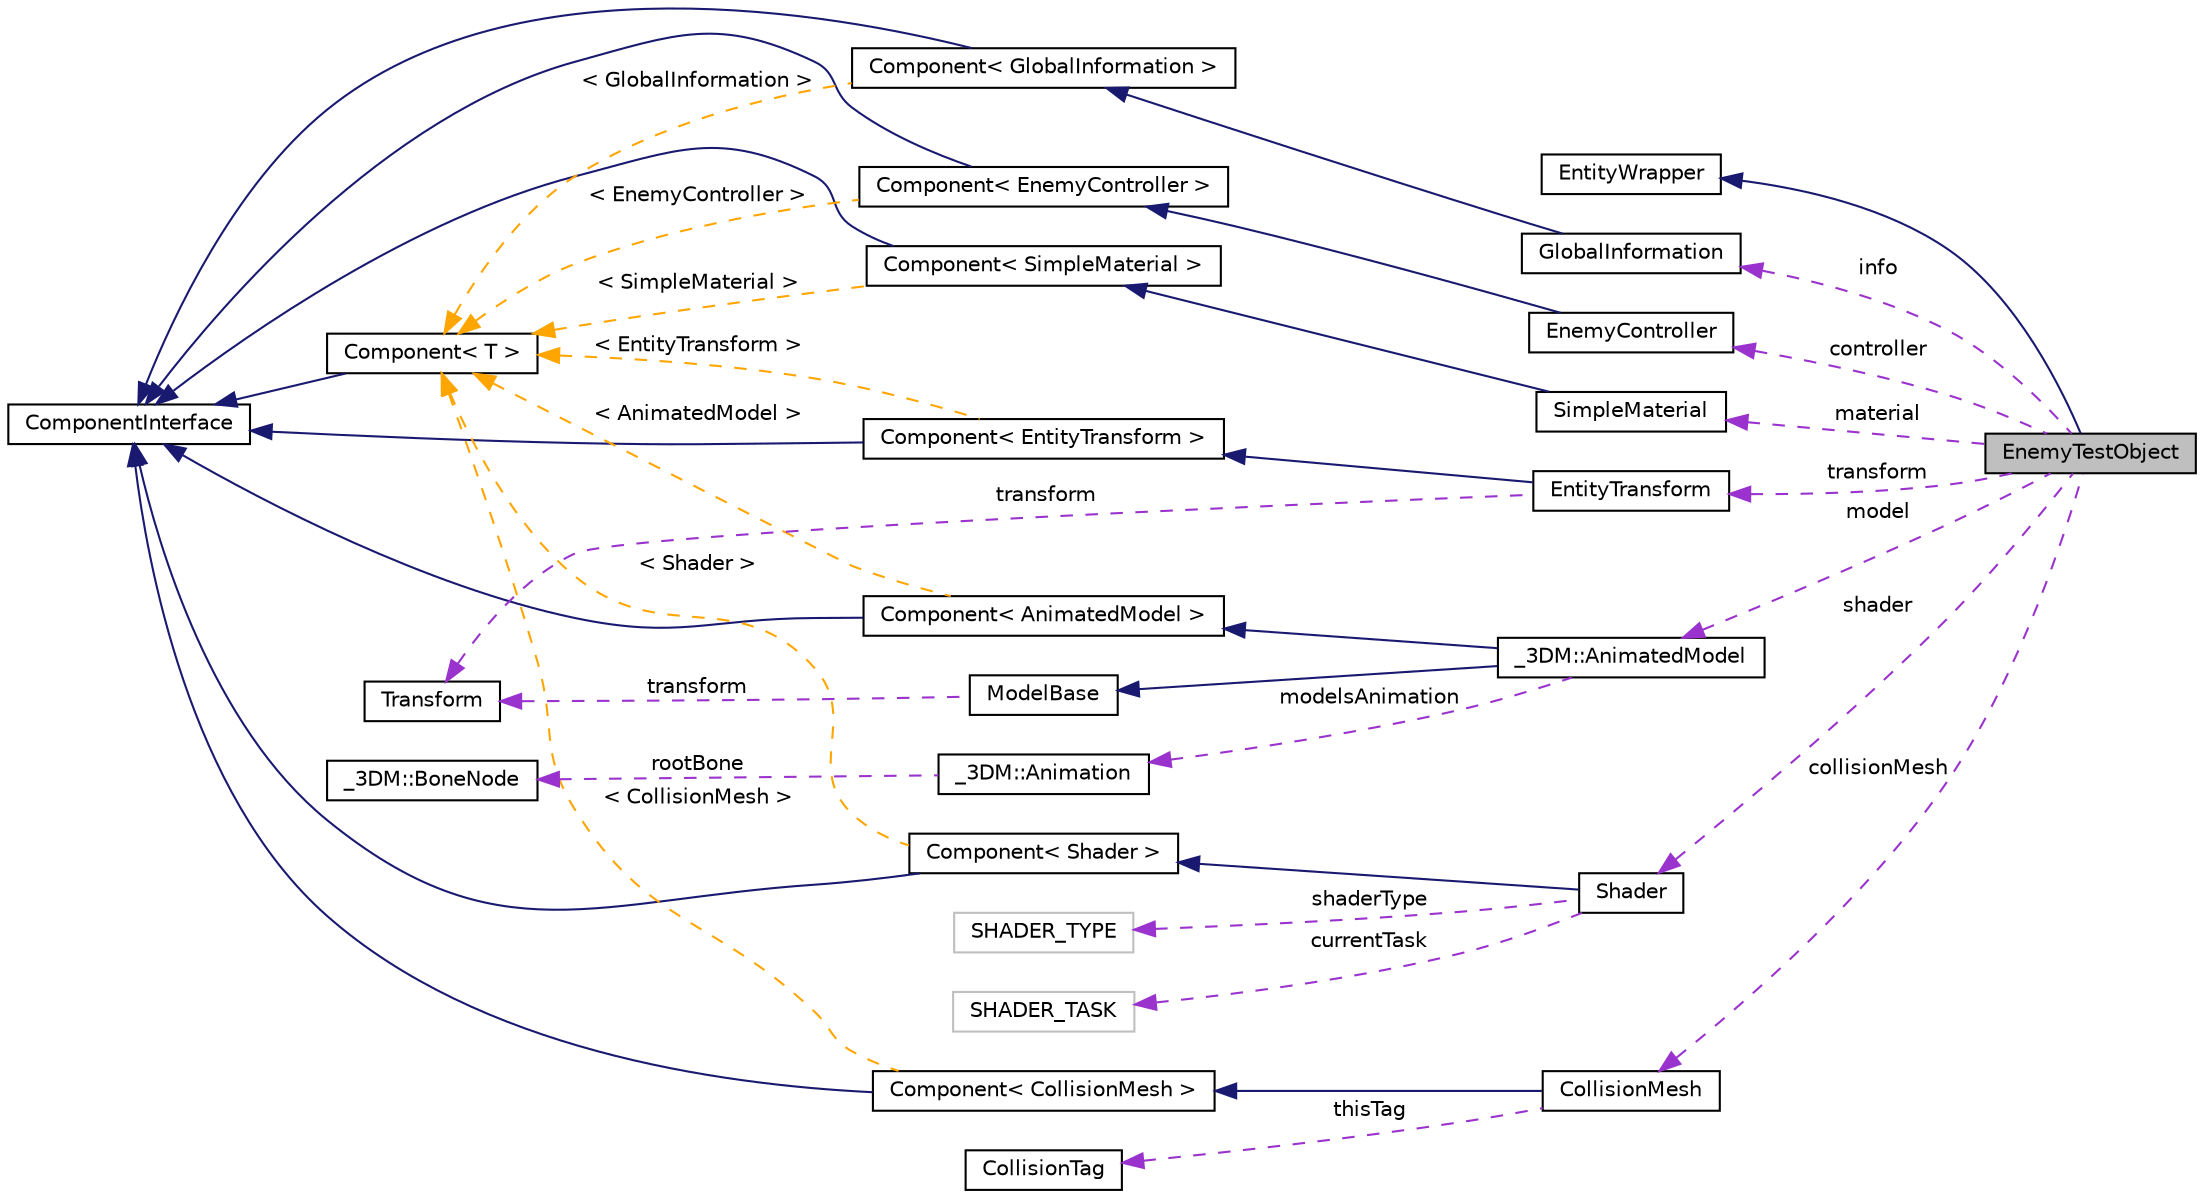 digraph "EnemyTestObject"
{
 // INTERACTIVE_SVG=YES
 // LATEX_PDF_SIZE
  edge [fontname="Helvetica",fontsize="10",labelfontname="Helvetica",labelfontsize="10"];
  node [fontname="Helvetica",fontsize="10",shape=record];
  rankdir="LR";
  Node1 [label="EnemyTestObject",height=0.2,width=0.4,color="black", fillcolor="grey75", style="filled", fontcolor="black",tooltip=" "];
  Node2 -> Node1 [dir="back",color="midnightblue",fontsize="10",style="solid",fontname="Helvetica"];
  Node2 [label="EntityWrapper",height=0.2,width=0.4,color="black", fillcolor="white", style="filled",URL="$d3/d43/class_entity_wrapper.html",tooltip=" "];
  Node3 -> Node1 [dir="back",color="darkorchid3",fontsize="10",style="dashed",label=" info" ,fontname="Helvetica"];
  Node3 [label="GlobalInformation",height=0.2,width=0.4,color="black", fillcolor="white", style="filled",URL="$df/de8/class_global_information.html",tooltip=" "];
  Node4 -> Node3 [dir="back",color="midnightblue",fontsize="10",style="solid",fontname="Helvetica"];
  Node4 [label="Component\< GlobalInformation \>",height=0.2,width=0.4,color="black", fillcolor="white", style="filled",URL="$d2/d00/class_component.html",tooltip=" "];
  Node5 -> Node4 [dir="back",color="midnightblue",fontsize="10",style="solid",fontname="Helvetica"];
  Node5 [label="ComponentInterface",height=0.2,width=0.4,color="black", fillcolor="white", style="filled",URL="$d5/d79/class_component_interface.html",tooltip=" "];
  Node6 -> Node4 [dir="back",color="orange",fontsize="10",style="dashed",label=" \< GlobalInformation \>" ,fontname="Helvetica"];
  Node6 [label="Component\< T \>",height=0.2,width=0.4,color="black", fillcolor="white", style="filled",URL="$d2/d00/class_component.html",tooltip=" "];
  Node5 -> Node6 [dir="back",color="midnightblue",fontsize="10",style="solid",fontname="Helvetica"];
  Node7 -> Node1 [dir="back",color="darkorchid3",fontsize="10",style="dashed",label=" model" ,fontname="Helvetica"];
  Node7 [label="_3DM::AnimatedModel",height=0.2,width=0.4,color="black", fillcolor="white", style="filled",URL="$de/d92/class__3_d_m_1_1_animated_model.html",tooltip=" "];
  Node8 -> Node7 [dir="back",color="midnightblue",fontsize="10",style="solid",fontname="Helvetica"];
  Node8 [label="Component\< AnimatedModel \>",height=0.2,width=0.4,color="black", fillcolor="white", style="filled",URL="$d2/d00/class_component.html",tooltip=" "];
  Node5 -> Node8 [dir="back",color="midnightblue",fontsize="10",style="solid",fontname="Helvetica"];
  Node6 -> Node8 [dir="back",color="orange",fontsize="10",style="dashed",label=" \< AnimatedModel \>" ,fontname="Helvetica"];
  Node9 -> Node7 [dir="back",color="midnightblue",fontsize="10",style="solid",fontname="Helvetica"];
  Node9 [label="ModelBase",height=0.2,width=0.4,color="black", fillcolor="white", style="filled",URL="$d1/d75/class_model_base.html",tooltip=" "];
  Node10 -> Node9 [dir="back",color="darkorchid3",fontsize="10",style="dashed",label=" transform" ,fontname="Helvetica"];
  Node10 [label="Transform",height=0.2,width=0.4,color="black", fillcolor="white", style="filled",URL="$dd/d69/struct_transform.html",tooltip=" "];
  Node11 -> Node7 [dir="back",color="darkorchid3",fontsize="10",style="dashed",label=" modelsAnimation" ,fontname="Helvetica"];
  Node11 [label="_3DM::Animation",height=0.2,width=0.4,color="black", fillcolor="white", style="filled",URL="$de/d98/struct__3_d_m_1_1_animation.html",tooltip=" "];
  Node12 -> Node11 [dir="back",color="darkorchid3",fontsize="10",style="dashed",label=" rootBone" ,fontname="Helvetica"];
  Node12 [label="_3DM::BoneNode",height=0.2,width=0.4,color="black", fillcolor="white", style="filled",URL="$dc/dce/struct__3_d_m_1_1_bone_node.html",tooltip=" "];
  Node13 -> Node1 [dir="back",color="darkorchid3",fontsize="10",style="dashed",label=" shader" ,fontname="Helvetica"];
  Node13 [label="Shader",height=0.2,width=0.4,color="black", fillcolor="white", style="filled",URL="$d1/d51/class_shader.html",tooltip=" "];
  Node14 -> Node13 [dir="back",color="midnightblue",fontsize="10",style="solid",fontname="Helvetica"];
  Node14 [label="Component\< Shader \>",height=0.2,width=0.4,color="black", fillcolor="white", style="filled",URL="$d2/d00/class_component.html",tooltip=" "];
  Node5 -> Node14 [dir="back",color="midnightblue",fontsize="10",style="solid",fontname="Helvetica"];
  Node6 -> Node14 [dir="back",color="orange",fontsize="10",style="dashed",label=" \< Shader \>" ,fontname="Helvetica"];
  Node15 -> Node13 [dir="back",color="darkorchid3",fontsize="10",style="dashed",label=" shaderType" ,fontname="Helvetica"];
  Node15 [label="SHADER_TYPE",height=0.2,width=0.4,color="grey75", fillcolor="white", style="filled",tooltip=" "];
  Node16 -> Node13 [dir="back",color="darkorchid3",fontsize="10",style="dashed",label=" currentTask" ,fontname="Helvetica"];
  Node16 [label="SHADER_TASK",height=0.2,width=0.4,color="grey75", fillcolor="white", style="filled",tooltip=" "];
  Node17 -> Node1 [dir="back",color="darkorchid3",fontsize="10",style="dashed",label=" collisionMesh" ,fontname="Helvetica"];
  Node17 [label="CollisionMesh",height=0.2,width=0.4,color="black", fillcolor="white", style="filled",URL="$d4/daa/class_collision_mesh.html",tooltip=" "];
  Node18 -> Node17 [dir="back",color="midnightblue",fontsize="10",style="solid",fontname="Helvetica"];
  Node18 [label="Component\< CollisionMesh \>",height=0.2,width=0.4,color="black", fillcolor="white", style="filled",URL="$d2/d00/class_component.html",tooltip=" "];
  Node5 -> Node18 [dir="back",color="midnightblue",fontsize="10",style="solid",fontname="Helvetica"];
  Node6 -> Node18 [dir="back",color="orange",fontsize="10",style="dashed",label=" \< CollisionMesh \>" ,fontname="Helvetica"];
  Node19 -> Node17 [dir="back",color="darkorchid3",fontsize="10",style="dashed",label=" thisTag" ,fontname="Helvetica"];
  Node19 [label="CollisionTag",height=0.2,width=0.4,color="black", fillcolor="white", style="filled",URL="$dc/d34/struct_collision_tag.html",tooltip=" "];
  Node20 -> Node1 [dir="back",color="darkorchid3",fontsize="10",style="dashed",label=" controller" ,fontname="Helvetica"];
  Node20 [label="EnemyController",height=0.2,width=0.4,color="black", fillcolor="white", style="filled",URL="$dc/d01/class_enemy_controller.html",tooltip=" "];
  Node21 -> Node20 [dir="back",color="midnightblue",fontsize="10",style="solid",fontname="Helvetica"];
  Node21 [label="Component\< EnemyController \>",height=0.2,width=0.4,color="black", fillcolor="white", style="filled",URL="$d2/d00/class_component.html",tooltip=" "];
  Node5 -> Node21 [dir="back",color="midnightblue",fontsize="10",style="solid",fontname="Helvetica"];
  Node6 -> Node21 [dir="back",color="orange",fontsize="10",style="dashed",label=" \< EnemyController \>" ,fontname="Helvetica"];
  Node22 -> Node1 [dir="back",color="darkorchid3",fontsize="10",style="dashed",label=" material" ,fontname="Helvetica"];
  Node22 [label="SimpleMaterial",height=0.2,width=0.4,color="black", fillcolor="white", style="filled",URL="$d7/d84/struct_simple_material.html",tooltip=" "];
  Node23 -> Node22 [dir="back",color="midnightblue",fontsize="10",style="solid",fontname="Helvetica"];
  Node23 [label="Component\< SimpleMaterial \>",height=0.2,width=0.4,color="black", fillcolor="white", style="filled",URL="$d2/d00/class_component.html",tooltip=" "];
  Node5 -> Node23 [dir="back",color="midnightblue",fontsize="10",style="solid",fontname="Helvetica"];
  Node6 -> Node23 [dir="back",color="orange",fontsize="10",style="dashed",label=" \< SimpleMaterial \>" ,fontname="Helvetica"];
  Node24 -> Node1 [dir="back",color="darkorchid3",fontsize="10",style="dashed",label=" transform" ,fontname="Helvetica"];
  Node24 [label="EntityTransform",height=0.2,width=0.4,color="black", fillcolor="white", style="filled",URL="$d9/dd8/class_entity_transform.html",tooltip=" "];
  Node25 -> Node24 [dir="back",color="midnightblue",fontsize="10",style="solid",fontname="Helvetica"];
  Node25 [label="Component\< EntityTransform \>",height=0.2,width=0.4,color="black", fillcolor="white", style="filled",URL="$d2/d00/class_component.html",tooltip=" "];
  Node5 -> Node25 [dir="back",color="midnightblue",fontsize="10",style="solid",fontname="Helvetica"];
  Node6 -> Node25 [dir="back",color="orange",fontsize="10",style="dashed",label=" \< EntityTransform \>" ,fontname="Helvetica"];
  Node10 -> Node24 [dir="back",color="darkorchid3",fontsize="10",style="dashed",label=" transform" ,fontname="Helvetica"];
}
